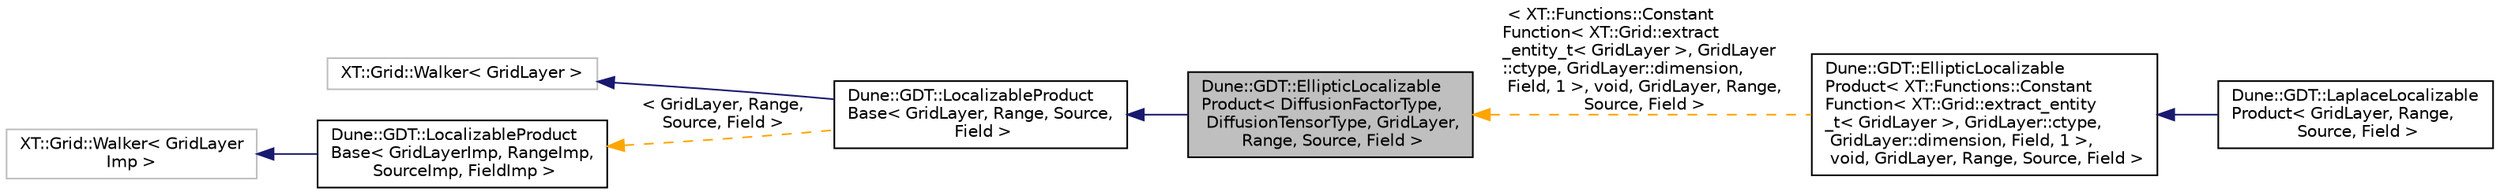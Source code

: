 digraph "Dune::GDT::EllipticLocalizableProduct&lt; DiffusionFactorType, DiffusionTensorType, GridLayer, Range, Source, Field &gt;"
{
  edge [fontname="Helvetica",fontsize="10",labelfontname="Helvetica",labelfontsize="10"];
  node [fontname="Helvetica",fontsize="10",shape=record];
  rankdir="LR";
  Node0 [label="Dune::GDT::EllipticLocalizable\lProduct\< DiffusionFactorType,\l DiffusionTensorType, GridLayer,\l Range, Source, Field \>",height=0.2,width=0.4,color="black", fillcolor="grey75", style="filled", fontcolor="black"];
  Node1 -> Node0 [dir="back",color="midnightblue",fontsize="10",style="solid",fontname="Helvetica"];
  Node1 [label="Dune::GDT::LocalizableProduct\lBase\< GridLayer, Range, Source,\l Field \>",height=0.2,width=0.4,color="black", fillcolor="white", style="filled",URL="$a02041.html"];
  Node2 -> Node1 [dir="back",color="midnightblue",fontsize="10",style="solid",fontname="Helvetica"];
  Node2 [label="XT::Grid::Walker\< GridLayer \>",height=0.2,width=0.4,color="grey75", fillcolor="white", style="filled"];
  Node3 -> Node1 [dir="back",color="orange",fontsize="10",style="dashed",label=" \< GridLayer, Range,\l Source, Field \>" ,fontname="Helvetica"];
  Node3 [label="Dune::GDT::LocalizableProduct\lBase\< GridLayerImp, RangeImp,\l SourceImp, FieldImp \>",height=0.2,width=0.4,color="black", fillcolor="white", style="filled",URL="$a02041.html"];
  Node4 -> Node3 [dir="back",color="midnightblue",fontsize="10",style="solid",fontname="Helvetica"];
  Node4 [label="XT::Grid::Walker\< GridLayer\lImp \>",height=0.2,width=0.4,color="grey75", fillcolor="white", style="filled"];
  Node0 -> Node5 [dir="back",color="orange",fontsize="10",style="dashed",label=" \< XT::Functions::Constant\lFunction\< XT::Grid::extract\l_entity_t\< GridLayer \>, GridLayer\l::ctype, GridLayer::dimension,\l Field, 1 \>, void, GridLayer, Range,\l Source, Field \>" ,fontname="Helvetica"];
  Node5 [label="Dune::GDT::EllipticLocalizable\lProduct\< XT::Functions::Constant\lFunction\< XT::Grid::extract_entity\l_t\< GridLayer \>, GridLayer::ctype,\l GridLayer::dimension, Field, 1 \>,\l void, GridLayer, Range, Source, Field \>",height=0.2,width=0.4,color="black", fillcolor="white", style="filled",URL="$a02085.html"];
  Node5 -> Node6 [dir="back",color="midnightblue",fontsize="10",style="solid",fontname="Helvetica"];
  Node6 [label="Dune::GDT::LaplaceLocalizable\lProduct\< GridLayer, Range,\l Source, Field \>",height=0.2,width=0.4,color="black", fillcolor="white", style="filled",URL="$a02321.html"];
}
